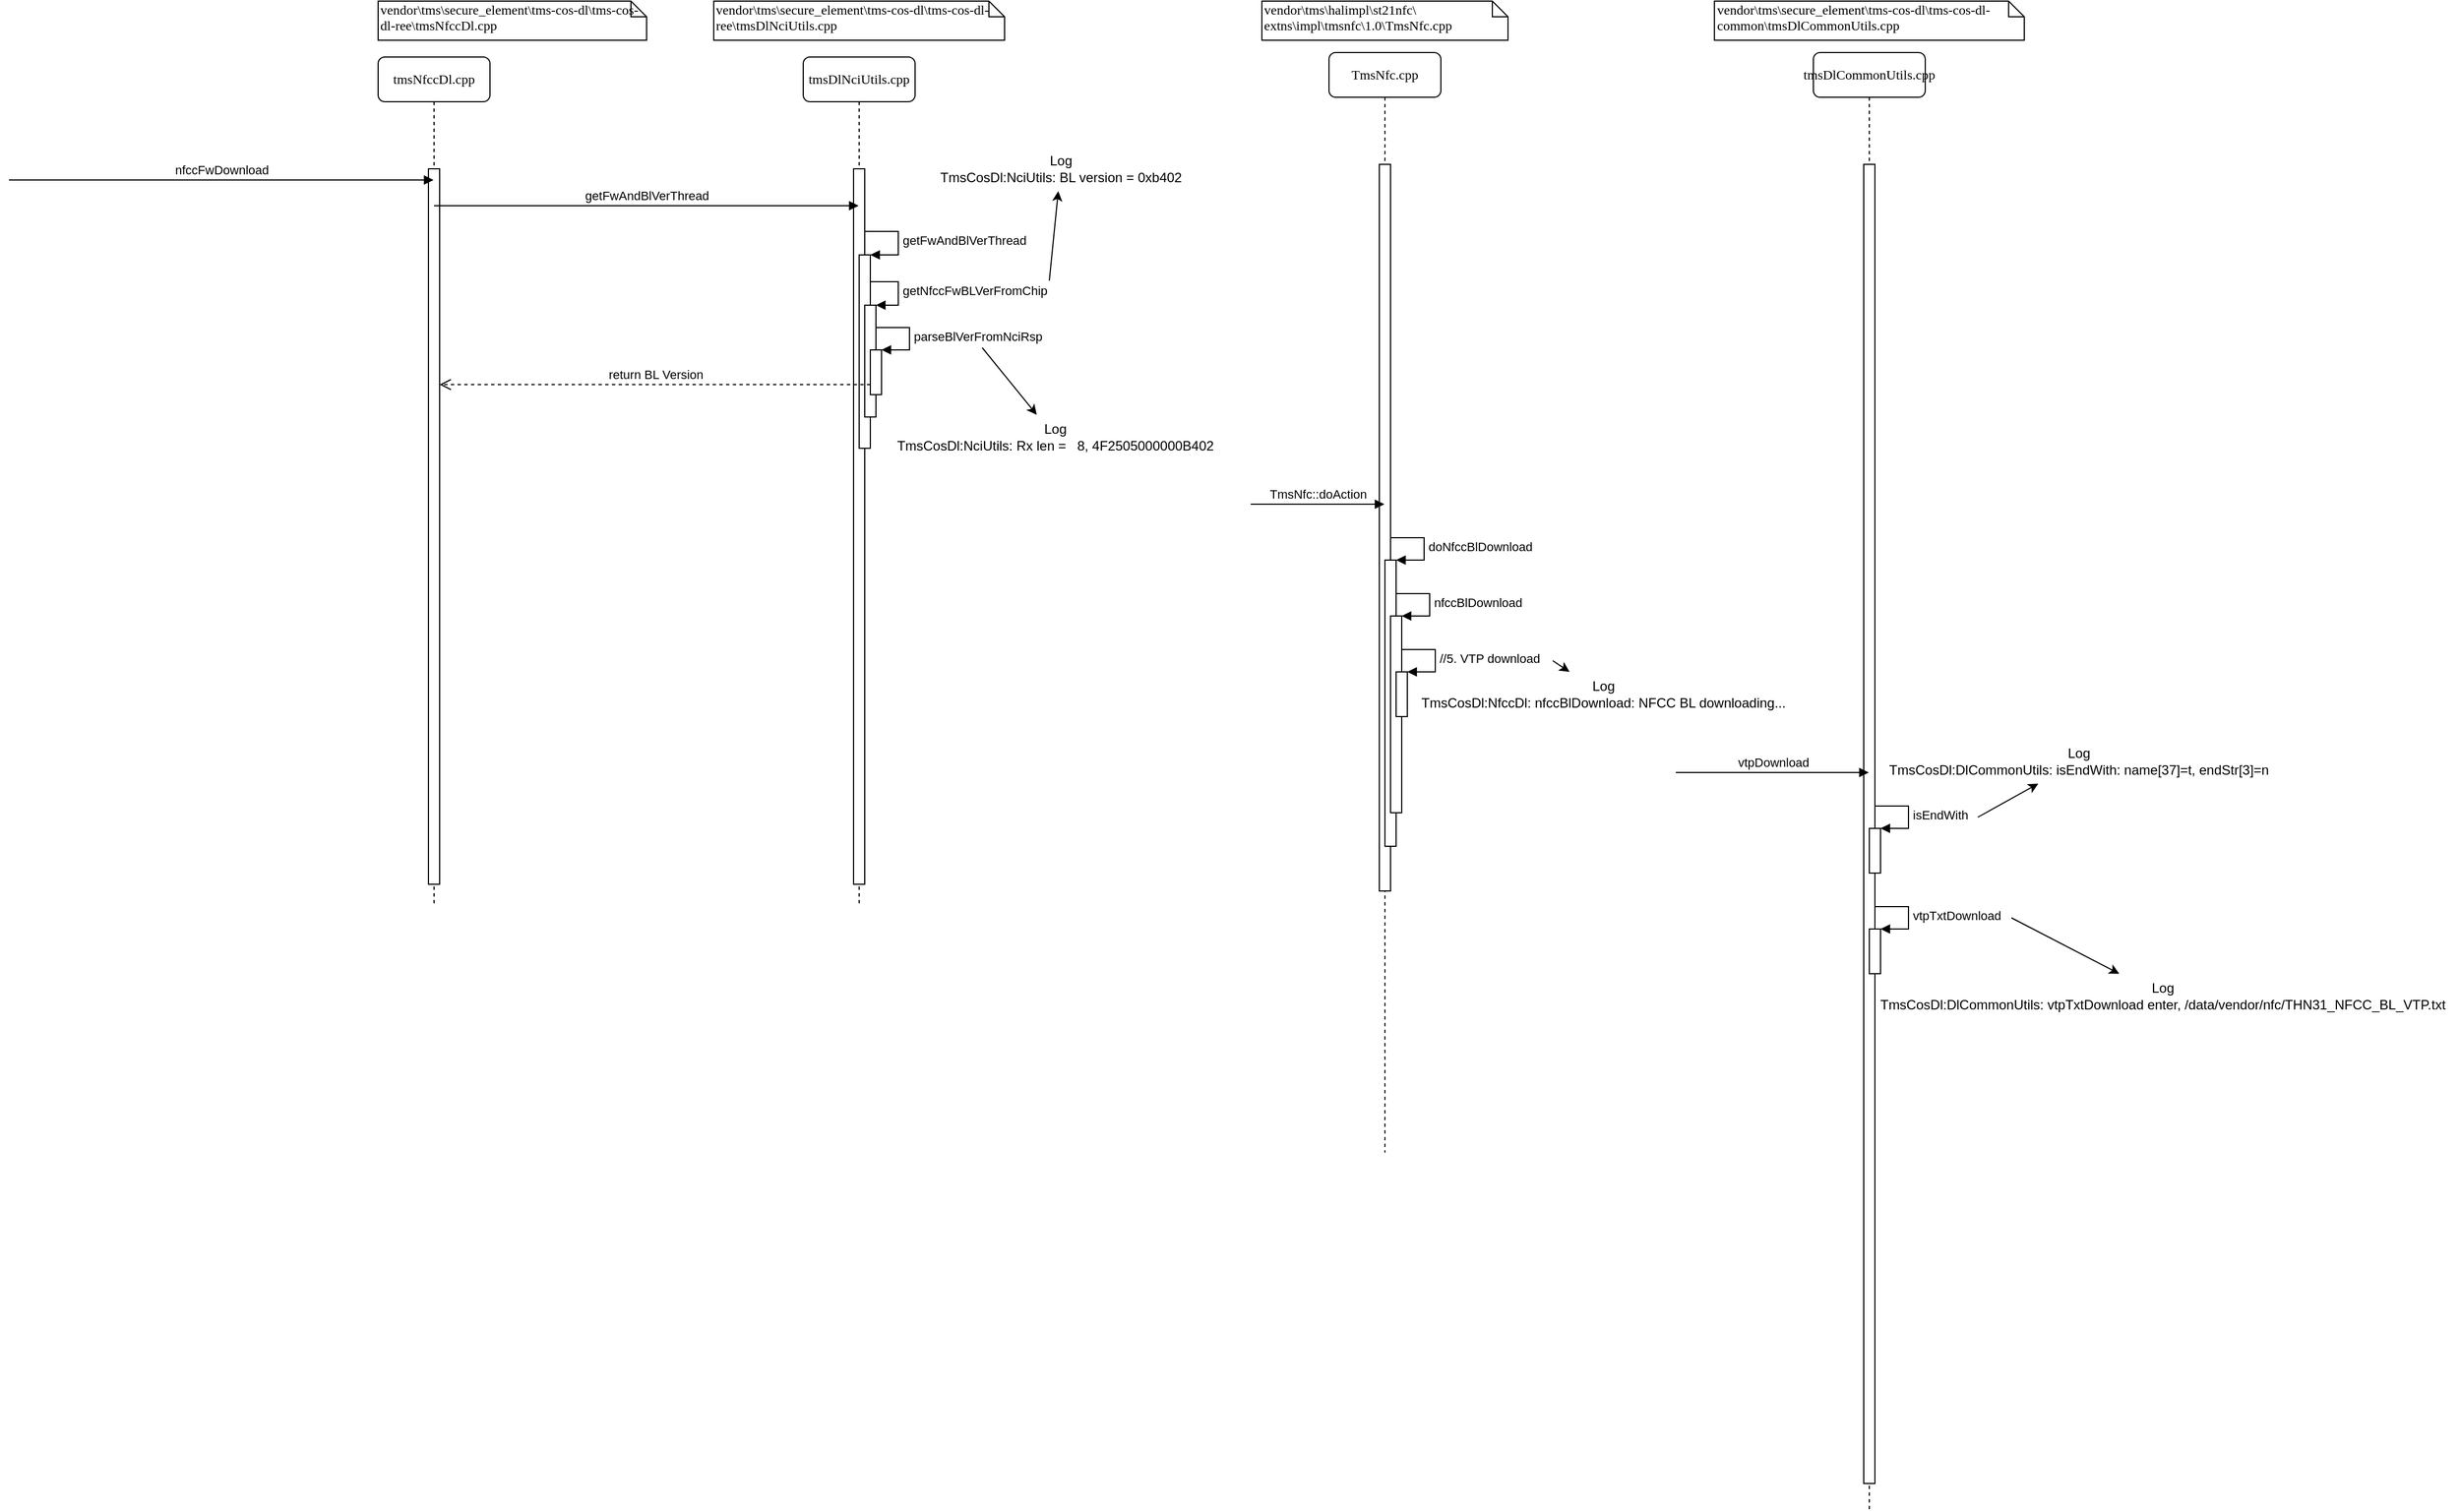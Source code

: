 <mxfile version="20.0.3" type="github">
  <diagram name="Page-1" id="13e1069c-82ec-6db2-03f1-153e76fe0fe0">
    <mxGraphModel dx="2454" dy="732" grid="1" gridSize="10" guides="1" tooltips="1" connect="1" arrows="1" fold="1" page="1" pageScale="1" pageWidth="1100" pageHeight="850" background="none" math="0" shadow="0">
      <root>
        <mxCell id="0" />
        <mxCell id="1" parent="0" />
        <mxCell id="7baba1c4bc27f4b0-2" value="TmsNfc.cpp" style="shape=umlLifeline;perimeter=lifelinePerimeter;whiteSpace=wrap;html=1;container=1;collapsible=0;recursiveResize=0;outlineConnect=0;rounded=1;shadow=0;comic=0;labelBackgroundColor=none;strokeWidth=1;fontFamily=Verdana;fontSize=12;align=center;" parent="1" vertex="1">
          <mxGeometry x="570" y="76" width="100" height="984" as="geometry" />
        </mxCell>
        <mxCell id="7baba1c4bc27f4b0-10" value="" style="html=1;points=[];perimeter=orthogonalPerimeter;rounded=0;shadow=0;comic=0;labelBackgroundColor=none;strokeWidth=1;fontFamily=Verdana;fontSize=12;align=center;" parent="7baba1c4bc27f4b0-2" vertex="1">
          <mxGeometry x="45" y="100" width="10" height="650" as="geometry" />
        </mxCell>
        <mxCell id="Ku6d6TWkNU5Iu4rAbxKe-25" value="" style="html=1;points=[];perimeter=orthogonalPerimeter;" vertex="1" parent="7baba1c4bc27f4b0-2">
          <mxGeometry x="50" y="454" width="10" height="256" as="geometry" />
        </mxCell>
        <mxCell id="Ku6d6TWkNU5Iu4rAbxKe-26" value="doNfccBlDownload" style="edgeStyle=orthogonalEdgeStyle;html=1;align=left;spacingLeft=2;endArrow=block;rounded=0;entryX=1;entryY=0;" edge="1" target="Ku6d6TWkNU5Iu4rAbxKe-25" parent="7baba1c4bc27f4b0-2">
          <mxGeometry relative="1" as="geometry">
            <mxPoint x="55" y="434" as="sourcePoint" />
            <Array as="points">
              <mxPoint x="85" y="434" />
            </Array>
          </mxGeometry>
        </mxCell>
        <mxCell id="Ku6d6TWkNU5Iu4rAbxKe-27" value="" style="html=1;points=[];perimeter=orthogonalPerimeter;" vertex="1" parent="7baba1c4bc27f4b0-2">
          <mxGeometry x="55" y="504" width="10" height="176" as="geometry" />
        </mxCell>
        <mxCell id="Ku6d6TWkNU5Iu4rAbxKe-28" value="nfccBlDownload" style="edgeStyle=orthogonalEdgeStyle;html=1;align=left;spacingLeft=2;endArrow=block;rounded=0;entryX=1;entryY=0;" edge="1" target="Ku6d6TWkNU5Iu4rAbxKe-27" parent="7baba1c4bc27f4b0-2">
          <mxGeometry relative="1" as="geometry">
            <mxPoint x="60" y="484" as="sourcePoint" />
            <Array as="points">
              <mxPoint x="90" y="484" />
            </Array>
          </mxGeometry>
        </mxCell>
        <mxCell id="Ku6d6TWkNU5Iu4rAbxKe-20" value="" style="html=1;points=[];perimeter=orthogonalPerimeter;" vertex="1" parent="7baba1c4bc27f4b0-2">
          <mxGeometry x="60" y="554" width="10" height="40" as="geometry" />
        </mxCell>
        <mxCell id="Ku6d6TWkNU5Iu4rAbxKe-21" value="//5. VTP download" style="edgeStyle=orthogonalEdgeStyle;html=1;align=left;spacingLeft=2;endArrow=block;rounded=0;entryX=1;entryY=0;" edge="1" target="Ku6d6TWkNU5Iu4rAbxKe-20" parent="7baba1c4bc27f4b0-2">
          <mxGeometry relative="1" as="geometry">
            <mxPoint x="65" y="534" as="sourcePoint" />
            <Array as="points">
              <mxPoint x="95" y="534" />
            </Array>
          </mxGeometry>
        </mxCell>
        <mxCell id="Ku6d6TWkNU5Iu4rAbxKe-23" value="" style="endArrow=classic;html=1;rounded=0;" edge="1" parent="7baba1c4bc27f4b0-2" target="Ku6d6TWkNU5Iu4rAbxKe-22">
          <mxGeometry width="50" height="50" relative="1" as="geometry">
            <mxPoint x="200" y="544" as="sourcePoint" />
            <mxPoint x="318.75" y="539" as="targetPoint" />
          </mxGeometry>
        </mxCell>
        <mxCell id="7baba1c4bc27f4b0-8" value="tmsDlNciUtils.cpp" style="shape=umlLifeline;perimeter=lifelinePerimeter;whiteSpace=wrap;html=1;container=1;collapsible=0;recursiveResize=0;outlineConnect=0;rounded=1;shadow=0;comic=0;labelBackgroundColor=none;strokeWidth=1;fontFamily=Verdana;fontSize=12;align=center;" parent="1" vertex="1">
          <mxGeometry x="100" y="80" width="100" height="760" as="geometry" />
        </mxCell>
        <mxCell id="7baba1c4bc27f4b0-9" value="" style="html=1;points=[];perimeter=orthogonalPerimeter;rounded=0;shadow=0;comic=0;labelBackgroundColor=none;strokeWidth=1;fontFamily=Verdana;fontSize=12;align=center;" parent="7baba1c4bc27f4b0-8" vertex="1">
          <mxGeometry x="45" y="100" width="10" height="640" as="geometry" />
        </mxCell>
        <mxCell id="Ku6d6TWkNU5Iu4rAbxKe-7" value="" style="html=1;points=[];perimeter=orthogonalPerimeter;" vertex="1" parent="7baba1c4bc27f4b0-8">
          <mxGeometry x="50" y="177" width="10" height="173" as="geometry" />
        </mxCell>
        <mxCell id="Ku6d6TWkNU5Iu4rAbxKe-8" value="getFwAndBlVerThread" style="edgeStyle=orthogonalEdgeStyle;html=1;align=left;spacingLeft=2;endArrow=block;rounded=0;entryX=1;entryY=0;" edge="1" target="Ku6d6TWkNU5Iu4rAbxKe-7" parent="7baba1c4bc27f4b0-8">
          <mxGeometry relative="1" as="geometry">
            <mxPoint x="55" y="156" as="sourcePoint" />
            <Array as="points">
              <mxPoint x="85" y="156" />
            </Array>
          </mxGeometry>
        </mxCell>
        <mxCell id="Ku6d6TWkNU5Iu4rAbxKe-10" value="" style="html=1;points=[];perimeter=orthogonalPerimeter;" vertex="1" parent="7baba1c4bc27f4b0-8">
          <mxGeometry x="55" y="222" width="10" height="100" as="geometry" />
        </mxCell>
        <mxCell id="Ku6d6TWkNU5Iu4rAbxKe-11" value="getNfccFwBLVerFromChip" style="edgeStyle=orthogonalEdgeStyle;html=1;align=left;spacingLeft=2;endArrow=block;rounded=0;entryX=1;entryY=0;" edge="1" target="Ku6d6TWkNU5Iu4rAbxKe-10" parent="7baba1c4bc27f4b0-8">
          <mxGeometry relative="1" as="geometry">
            <mxPoint x="60" y="201" as="sourcePoint" />
            <Array as="points">
              <mxPoint x="85" y="201" />
              <mxPoint x="85" y="222" />
            </Array>
          </mxGeometry>
        </mxCell>
        <mxCell id="Ku6d6TWkNU5Iu4rAbxKe-12" value="" style="html=1;points=[];perimeter=orthogonalPerimeter;" vertex="1" parent="7baba1c4bc27f4b0-8">
          <mxGeometry x="60" y="262" width="10" height="40" as="geometry" />
        </mxCell>
        <mxCell id="Ku6d6TWkNU5Iu4rAbxKe-13" value="parseBlVerFromNciRsp" style="edgeStyle=orthogonalEdgeStyle;html=1;align=left;spacingLeft=2;endArrow=block;rounded=0;entryX=1;entryY=0;" edge="1" target="Ku6d6TWkNU5Iu4rAbxKe-12" parent="7baba1c4bc27f4b0-8">
          <mxGeometry relative="1" as="geometry">
            <mxPoint x="65" y="242" as="sourcePoint" />
            <Array as="points">
              <mxPoint x="95" y="242" />
            </Array>
          </mxGeometry>
        </mxCell>
        <mxCell id="7baba1c4bc27f4b0-40" value="vendor\tms\secure_element\tms-cos-dl\tms-cos-dl-ree\tmsDlNciUtils.cpp" style="shape=note;whiteSpace=wrap;html=1;size=14;verticalAlign=top;align=left;spacingTop=-6;rounded=0;shadow=0;comic=0;labelBackgroundColor=none;strokeWidth=1;fontFamily=Verdana;fontSize=12" parent="1" vertex="1">
          <mxGeometry x="20" y="30" width="260" height="35" as="geometry" />
        </mxCell>
        <mxCell id="7baba1c4bc27f4b0-41" value="vendor\tms\halimpl\st21nfc\&lt;br&gt;extns\impl\tmsnfc\1.0\TmsNfc.cpp" style="shape=note;whiteSpace=wrap;html=1;size=14;verticalAlign=top;align=left;spacingTop=-6;rounded=0;shadow=0;comic=0;labelBackgroundColor=none;strokeWidth=1;fontFamily=Verdana;fontSize=12" parent="1" vertex="1">
          <mxGeometry x="510" y="30" width="220" height="35" as="geometry" />
        </mxCell>
        <mxCell id="Ku6d6TWkNU5Iu4rAbxKe-1" value="tmsNfccDl.cpp" style="shape=umlLifeline;perimeter=lifelinePerimeter;whiteSpace=wrap;html=1;container=1;collapsible=0;recursiveResize=0;outlineConnect=0;rounded=1;shadow=0;comic=0;labelBackgroundColor=none;strokeWidth=1;fontFamily=Verdana;fontSize=12;align=center;" vertex="1" parent="1">
          <mxGeometry x="-280" y="80" width="100" height="760" as="geometry" />
        </mxCell>
        <mxCell id="Ku6d6TWkNU5Iu4rAbxKe-2" value="" style="html=1;points=[];perimeter=orthogonalPerimeter;rounded=0;shadow=0;comic=0;labelBackgroundColor=none;strokeWidth=1;fontFamily=Verdana;fontSize=12;align=center;" vertex="1" parent="Ku6d6TWkNU5Iu4rAbxKe-1">
          <mxGeometry x="45" y="100" width="10" height="640" as="geometry" />
        </mxCell>
        <mxCell id="Ku6d6TWkNU5Iu4rAbxKe-6" value="&lt;span style=&quot;text-align: left;&quot;&gt;getFwAndBlVerThread&lt;/span&gt;" style="html=1;verticalAlign=bottom;endArrow=block;rounded=0;" edge="1" parent="Ku6d6TWkNU5Iu4rAbxKe-1">
          <mxGeometry width="80" relative="1" as="geometry">
            <mxPoint x="50" y="133" as="sourcePoint" />
            <mxPoint x="429.5" y="133" as="targetPoint" />
          </mxGeometry>
        </mxCell>
        <mxCell id="Ku6d6TWkNU5Iu4rAbxKe-3" value="vendor\tms\secure_element\tms-cos-dl\tms-cos-dl-ree\tmsNfccDl.cpp" style="shape=note;whiteSpace=wrap;html=1;size=14;verticalAlign=top;align=left;spacingTop=-6;rounded=0;shadow=0;comic=0;labelBackgroundColor=none;strokeWidth=1;fontFamily=Verdana;fontSize=12" vertex="1" parent="1">
          <mxGeometry x="-280" y="30" width="240" height="35" as="geometry" />
        </mxCell>
        <mxCell id="Ku6d6TWkNU5Iu4rAbxKe-9" value="nfccFwDownload" style="html=1;verticalAlign=bottom;endArrow=block;rounded=0;" edge="1" parent="1">
          <mxGeometry width="80" relative="1" as="geometry">
            <mxPoint x="-610" y="190" as="sourcePoint" />
            <mxPoint x="-230.5" y="190" as="targetPoint" />
          </mxGeometry>
        </mxCell>
        <mxCell id="Ku6d6TWkNU5Iu4rAbxKe-15" value="return BL Version" style="html=1;verticalAlign=bottom;endArrow=open;dashed=1;endSize=8;rounded=0;" edge="1" parent="1" source="Ku6d6TWkNU5Iu4rAbxKe-12">
          <mxGeometry relative="1" as="geometry">
            <mxPoint x="160" y="373" as="sourcePoint" />
            <mxPoint x="-225" y="373" as="targetPoint" />
          </mxGeometry>
        </mxCell>
        <mxCell id="Ku6d6TWkNU5Iu4rAbxKe-16" value="Log&lt;br&gt;TmsCosDl:NciUtils: Rx len =&amp;nbsp; &amp;nbsp;8, 4F2505000000B402" style="text;html=1;resizable=0;autosize=1;align=center;verticalAlign=middle;points=[];fillColor=none;strokeColor=none;rounded=0;" vertex="1" parent="1">
          <mxGeometry x="170" y="400" width="310" height="40" as="geometry" />
        </mxCell>
        <mxCell id="Ku6d6TWkNU5Iu4rAbxKe-17" value="Log&lt;br&gt;TmsCosDl:NciUtils: BL version = 0xb402" style="text;html=1;resizable=0;autosize=1;align=center;verticalAlign=middle;points=[];fillColor=none;strokeColor=none;rounded=0;" vertex="1" parent="1">
          <mxGeometry x="210" y="160" width="240" height="40" as="geometry" />
        </mxCell>
        <mxCell id="Ku6d6TWkNU5Iu4rAbxKe-18" value="" style="endArrow=classic;html=1;rounded=0;" edge="1" parent="1" target="Ku6d6TWkNU5Iu4rAbxKe-16">
          <mxGeometry width="50" height="50" relative="1" as="geometry">
            <mxPoint x="260" y="340" as="sourcePoint" />
            <mxPoint x="380" y="350" as="targetPoint" />
          </mxGeometry>
        </mxCell>
        <mxCell id="Ku6d6TWkNU5Iu4rAbxKe-19" value="" style="endArrow=classic;html=1;rounded=0;" edge="1" parent="1" target="Ku6d6TWkNU5Iu4rAbxKe-17">
          <mxGeometry width="50" height="50" relative="1" as="geometry">
            <mxPoint x="320" y="280" as="sourcePoint" />
            <mxPoint x="390" y="270" as="targetPoint" />
          </mxGeometry>
        </mxCell>
        <mxCell id="Ku6d6TWkNU5Iu4rAbxKe-22" value="Log&lt;br&gt;TmsCosDl:NfccDl: nfccBlDownload: NFCC BL downloading..." style="text;html=1;resizable=0;autosize=1;align=center;verticalAlign=middle;points=[];fillColor=none;strokeColor=none;rounded=0;" vertex="1" parent="1">
          <mxGeometry x="640" y="630" width="350" height="40" as="geometry" />
        </mxCell>
        <mxCell id="Ku6d6TWkNU5Iu4rAbxKe-24" value="&lt;div style=&quot;text-align: left;&quot;&gt;&lt;span style=&quot;font-size: 11px;&quot;&gt;TmsNfc::doAction&lt;/span&gt;&lt;/div&gt;" style="html=1;verticalAlign=bottom;endArrow=block;rounded=0;" edge="1" parent="1" target="7baba1c4bc27f4b0-2">
          <mxGeometry width="80" relative="1" as="geometry">
            <mxPoint x="500" y="480" as="sourcePoint" />
            <mxPoint x="209.5" y="480" as="targetPoint" />
          </mxGeometry>
        </mxCell>
        <mxCell id="Ku6d6TWkNU5Iu4rAbxKe-29" value="tmsDlCommonUtils.cpp" style="shape=umlLifeline;perimeter=lifelinePerimeter;whiteSpace=wrap;html=1;container=1;collapsible=0;recursiveResize=0;outlineConnect=0;rounded=1;shadow=0;comic=0;labelBackgroundColor=none;strokeWidth=1;fontFamily=Verdana;fontSize=12;align=center;" vertex="1" parent="1">
          <mxGeometry x="1003" y="76" width="100" height="1304" as="geometry" />
        </mxCell>
        <mxCell id="Ku6d6TWkNU5Iu4rAbxKe-30" value="" style="html=1;points=[];perimeter=orthogonalPerimeter;rounded=0;shadow=0;comic=0;labelBackgroundColor=none;strokeWidth=1;fontFamily=Verdana;fontSize=12;align=center;" vertex="1" parent="Ku6d6TWkNU5Iu4rAbxKe-29">
          <mxGeometry x="45" y="100" width="10" height="1180" as="geometry" />
        </mxCell>
        <mxCell id="Ku6d6TWkNU5Iu4rAbxKe-41" value="" style="html=1;points=[];perimeter=orthogonalPerimeter;" vertex="1" parent="Ku6d6TWkNU5Iu4rAbxKe-29">
          <mxGeometry x="50" y="694" width="10" height="40" as="geometry" />
        </mxCell>
        <mxCell id="Ku6d6TWkNU5Iu4rAbxKe-42" value="isEndWith" style="edgeStyle=orthogonalEdgeStyle;html=1;align=left;spacingLeft=2;endArrow=block;rounded=0;entryX=1;entryY=0;" edge="1" target="Ku6d6TWkNU5Iu4rAbxKe-41" parent="Ku6d6TWkNU5Iu4rAbxKe-29">
          <mxGeometry relative="1" as="geometry">
            <mxPoint x="55" y="674" as="sourcePoint" />
            <Array as="points">
              <mxPoint x="85" y="674" />
            </Array>
          </mxGeometry>
        </mxCell>
        <mxCell id="Ku6d6TWkNU5Iu4rAbxKe-44" value="" style="html=1;points=[];perimeter=orthogonalPerimeter;" vertex="1" parent="Ku6d6TWkNU5Iu4rAbxKe-29">
          <mxGeometry x="50" y="784" width="10" height="40" as="geometry" />
        </mxCell>
        <mxCell id="Ku6d6TWkNU5Iu4rAbxKe-45" value="vtpTxtDownload" style="edgeStyle=orthogonalEdgeStyle;html=1;align=left;spacingLeft=2;endArrow=block;rounded=0;entryX=1;entryY=0;" edge="1" target="Ku6d6TWkNU5Iu4rAbxKe-44" parent="Ku6d6TWkNU5Iu4rAbxKe-29">
          <mxGeometry relative="1" as="geometry">
            <mxPoint x="55" y="764" as="sourcePoint" />
            <Array as="points">
              <mxPoint x="85" y="764" />
            </Array>
          </mxGeometry>
        </mxCell>
        <mxCell id="Ku6d6TWkNU5Iu4rAbxKe-38" value="vendor\tms\secure_element\tms-cos-dl\tms-cos-dl-common\tmsDlCommonUtils.cpp" style="shape=note;whiteSpace=wrap;html=1;size=14;verticalAlign=top;align=left;spacingTop=-6;rounded=0;shadow=0;comic=0;labelBackgroundColor=none;strokeWidth=1;fontFamily=Verdana;fontSize=12" vertex="1" parent="1">
          <mxGeometry x="914.5" y="30" width="277" height="35" as="geometry" />
        </mxCell>
        <mxCell id="Ku6d6TWkNU5Iu4rAbxKe-40" value="vtpDownload" style="html=1;verticalAlign=bottom;endArrow=block;rounded=0;" edge="1" parent="1" target="Ku6d6TWkNU5Iu4rAbxKe-29">
          <mxGeometry width="80" relative="1" as="geometry">
            <mxPoint x="880" y="720" as="sourcePoint" />
            <mxPoint x="960" y="720" as="targetPoint" />
          </mxGeometry>
        </mxCell>
        <mxCell id="Ku6d6TWkNU5Iu4rAbxKe-43" value="Log&lt;br&gt;TmsCosDl:DlCommonUtils: isEndWith: name[37]=t, endStr[3]=n" style="text;html=1;resizable=0;autosize=1;align=center;verticalAlign=middle;points=[];fillColor=none;strokeColor=none;rounded=0;" vertex="1" parent="1">
          <mxGeometry x="1060" y="690" width="360" height="40" as="geometry" />
        </mxCell>
        <mxCell id="Ku6d6TWkNU5Iu4rAbxKe-46" value="Log&lt;br&gt;TmsCosDl:DlCommonUtils: vtpTxtDownload enter, /data/vendor/nfc/THN31_NFCC_BL_VTP.txt" style="text;html=1;resizable=0;autosize=1;align=center;verticalAlign=middle;points=[];fillColor=none;strokeColor=none;rounded=0;" vertex="1" parent="1">
          <mxGeometry x="1050" y="900" width="530" height="40" as="geometry" />
        </mxCell>
        <mxCell id="Ku6d6TWkNU5Iu4rAbxKe-47" value="" style="endArrow=classic;html=1;rounded=0;" edge="1" parent="1" target="Ku6d6TWkNU5Iu4rAbxKe-43">
          <mxGeometry width="50" height="50" relative="1" as="geometry">
            <mxPoint x="1150" y="760" as="sourcePoint" />
            <mxPoint x="1260" y="730" as="targetPoint" />
          </mxGeometry>
        </mxCell>
        <mxCell id="Ku6d6TWkNU5Iu4rAbxKe-48" value="" style="endArrow=classic;html=1;rounded=0;" edge="1" parent="1" target="Ku6d6TWkNU5Iu4rAbxKe-46">
          <mxGeometry width="50" height="50" relative="1" as="geometry">
            <mxPoint x="1180" y="850" as="sourcePoint" />
            <mxPoint x="1254" y="820" as="targetPoint" />
          </mxGeometry>
        </mxCell>
      </root>
    </mxGraphModel>
  </diagram>
</mxfile>
